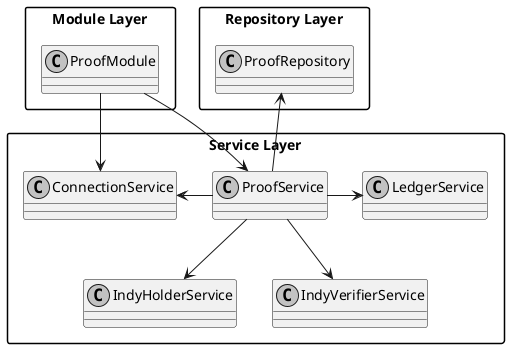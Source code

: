 @startuml

skinparam packageStyle rectangle

skinparam monochrome true

top to bottom direction

package "Module Layer" {
  class ProofModule
}

package "Service Layer" {
  class ProofService
  class ConnectionService
  class LedgerService
  class IndyHolderService
  class IndyVerifierService
}

package "Repository Layer" {
  class ProofRepository
}

'Module relations
ProofModule --> ProofService
ProofModule --> ConnectionService

'Service relations
ProofService -left-> ConnectionService
ProofService -right-> LedgerService
ProofService -down-> IndyHolderService
ProofService -down-> IndyVerifierService

ProofService -u-> ProofRepository


@enduml
